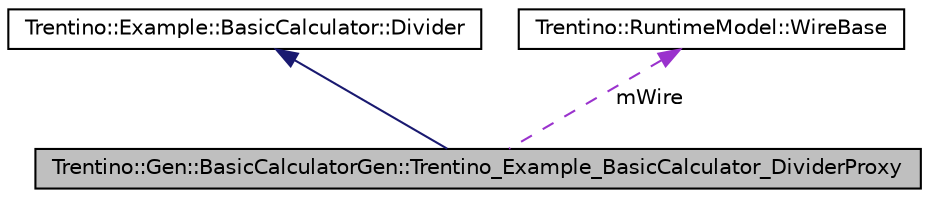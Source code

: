digraph G
{
  edge [fontname="Helvetica",fontsize="10",labelfontname="Helvetica",labelfontsize="10"];
  node [fontname="Helvetica",fontsize="10",shape=record];
  Node1 [label="Trentino::Gen::BasicCalculatorGen::Trentino_Example_BasicCalculator_DividerProxy",height=0.2,width=0.4,color="black", fillcolor="grey75", style="filled" fontcolor="black"];
  Node2 -> Node1 [dir="back",color="midnightblue",fontsize="10",style="solid",fontname="Helvetica"];
  Node2 [label="Trentino::Example::BasicCalculator::Divider",height=0.2,width=0.4,color="black", fillcolor="white", style="filled",URL="$class_trentino_1_1_example_1_1_basic_calculator_1_1_divider.html",tooltip="Divider interface testcode."];
  Node3 -> Node1 [dir="back",color="darkorchid3",fontsize="10",style="dashed",label=" mWire" ,fontname="Helvetica"];
  Node3 [label="Trentino::RuntimeModel::WireBase",height=0.2,width=0.4,color="black", fillcolor="white", style="filled",URL="$class_trentino_1_1_runtime_model_1_1_wire_base.html",tooltip="A wire connects a reference and service and stores the proxy that is used to execute calls over this ..."];
}
